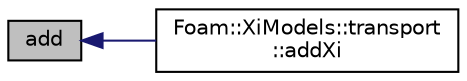 digraph "add"
{
  bgcolor="transparent";
  edge [fontname="Helvetica",fontsize="10",labelfontname="Helvetica",labelfontsize="10"];
  node [fontname="Helvetica",fontsize="10",shape=record];
  rankdir="LR";
  Node1 [label="add",height=0.2,width=0.4,color="black", fillcolor="grey75", style="filled", fontcolor="black"];
  Node1 -> Node2 [dir="back",color="midnightblue",fontsize="10",style="solid",fontname="Helvetica"];
  Node2 [label="Foam::XiModels::transport\l::addXi",height=0.2,width=0.4,color="black",URL="$a02741.html#a62f930460a099302ebc0f652ee98a34e",tooltip="Add Xi to the multivariateSurfaceInterpolationScheme table. "];
}
